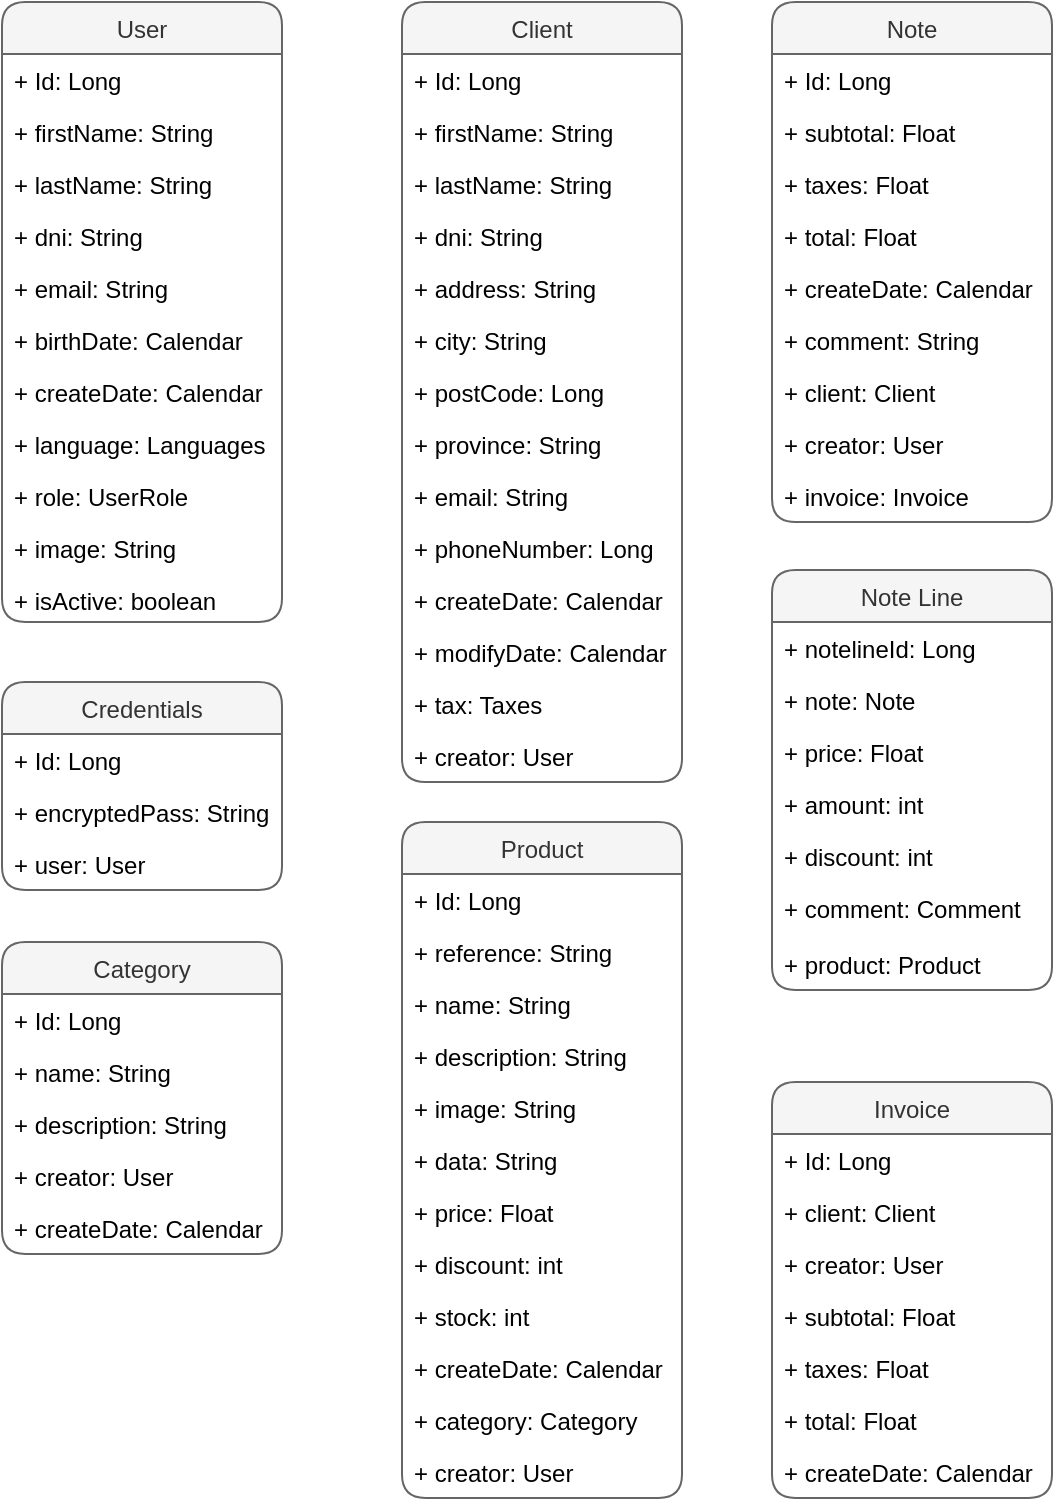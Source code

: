 <mxfile version="24.5.3" type="device">
  <diagram id="BhJOGTHFIrjspj1zJxho" name="Página-1">
    <mxGraphModel dx="954" dy="727" grid="1" gridSize="10" guides="1" tooltips="1" connect="1" arrows="1" fold="1" page="1" pageScale="1" pageWidth="1169" pageHeight="827" math="0" shadow="0">
      <root>
        <mxCell id="R_L7yZjYU0UdEFs5YOmf-0" />
        <mxCell id="R_L7yZjYU0UdEFs5YOmf-1" parent="R_L7yZjYU0UdEFs5YOmf-0" />
        <mxCell id="wE0jwtInwyvGlNps71K3-0" value="User" style="swimlane;fontStyle=0;childLayout=stackLayout;horizontal=1;startSize=26;horizontalStack=0;resizeParent=1;resizeParentMax=0;resizeLast=0;collapsible=1;marginBottom=0;rounded=1;fillColor=#f5f5f5;strokeColor=#666666;fontColor=#333333;" parent="R_L7yZjYU0UdEFs5YOmf-1" vertex="1">
          <mxGeometry x="200" y="90" width="140" height="310" as="geometry" />
        </mxCell>
        <mxCell id="wE0jwtInwyvGlNps71K3-1" value="+ Id: Long" style="text;strokeColor=none;fillColor=none;align=left;verticalAlign=top;spacingLeft=4;spacingRight=4;overflow=hidden;rotatable=0;points=[[0,0.5],[1,0.5]];portConstraint=eastwest;" parent="wE0jwtInwyvGlNps71K3-0" vertex="1">
          <mxGeometry y="26" width="140" height="26" as="geometry" />
        </mxCell>
        <mxCell id="wE0jwtInwyvGlNps71K3-7" value="+ firstName: String" style="text;strokeColor=none;fillColor=none;align=left;verticalAlign=top;spacingLeft=4;spacingRight=4;overflow=hidden;rotatable=0;points=[[0,0.5],[1,0.5]];portConstraint=eastwest;" parent="wE0jwtInwyvGlNps71K3-0" vertex="1">
          <mxGeometry y="52" width="140" height="26" as="geometry" />
        </mxCell>
        <mxCell id="wE0jwtInwyvGlNps71K3-6" value="+ lastName: String" style="text;strokeColor=none;fillColor=none;align=left;verticalAlign=top;spacingLeft=4;spacingRight=4;overflow=hidden;rotatable=0;points=[[0,0.5],[1,0.5]];portConstraint=eastwest;" parent="wE0jwtInwyvGlNps71K3-0" vertex="1">
          <mxGeometry y="78" width="140" height="26" as="geometry" />
        </mxCell>
        <mxCell id="wE0jwtInwyvGlNps71K3-8" value="+ dni: String" style="text;strokeColor=none;fillColor=none;align=left;verticalAlign=top;spacingLeft=4;spacingRight=4;overflow=hidden;rotatable=0;points=[[0,0.5],[1,0.5]];portConstraint=eastwest;" parent="wE0jwtInwyvGlNps71K3-0" vertex="1">
          <mxGeometry y="104" width="140" height="26" as="geometry" />
        </mxCell>
        <mxCell id="wE0jwtInwyvGlNps71K3-14" value="+ email: String" style="text;strokeColor=none;fillColor=none;align=left;verticalAlign=top;spacingLeft=4;spacingRight=4;overflow=hidden;rotatable=0;points=[[0,0.5],[1,0.5]];portConstraint=eastwest;" parent="wE0jwtInwyvGlNps71K3-0" vertex="1">
          <mxGeometry y="130" width="140" height="26" as="geometry" />
        </mxCell>
        <mxCell id="wE0jwtInwyvGlNps71K3-13" value="+ birthDate: Calendar" style="text;strokeColor=none;fillColor=none;align=left;verticalAlign=top;spacingLeft=4;spacingRight=4;overflow=hidden;rotatable=0;points=[[0,0.5],[1,0.5]];portConstraint=eastwest;" parent="wE0jwtInwyvGlNps71K3-0" vertex="1">
          <mxGeometry y="156" width="140" height="26" as="geometry" />
        </mxCell>
        <mxCell id="wE0jwtInwyvGlNps71K3-16" value="+ createDate: Calendar" style="text;strokeColor=none;fillColor=none;align=left;verticalAlign=top;spacingLeft=4;spacingRight=4;overflow=hidden;rotatable=0;points=[[0,0.5],[1,0.5]];portConstraint=eastwest;" parent="wE0jwtInwyvGlNps71K3-0" vertex="1">
          <mxGeometry y="182" width="140" height="26" as="geometry" />
        </mxCell>
        <mxCell id="wE0jwtInwyvGlNps71K3-15" value="+ language: Languages" style="text;strokeColor=none;fillColor=none;align=left;verticalAlign=top;spacingLeft=4;spacingRight=4;overflow=hidden;rotatable=0;points=[[0,0.5],[1,0.5]];portConstraint=eastwest;" parent="wE0jwtInwyvGlNps71K3-0" vertex="1">
          <mxGeometry y="208" width="140" height="26" as="geometry" />
        </mxCell>
        <mxCell id="wE0jwtInwyvGlNps71K3-17" value="+ role: UserRole" style="text;strokeColor=none;fillColor=none;align=left;verticalAlign=top;spacingLeft=4;spacingRight=4;overflow=hidden;rotatable=0;points=[[0,0.5],[1,0.5]];portConstraint=eastwest;" parent="wE0jwtInwyvGlNps71K3-0" vertex="1">
          <mxGeometry y="234" width="140" height="26" as="geometry" />
        </mxCell>
        <mxCell id="wE0jwtInwyvGlNps71K3-30" value="+ image: String" style="text;strokeColor=none;fillColor=none;align=left;verticalAlign=top;spacingLeft=4;spacingRight=4;overflow=hidden;rotatable=0;points=[[0,0.5],[1,0.5]];portConstraint=eastwest;" parent="wE0jwtInwyvGlNps71K3-0" vertex="1">
          <mxGeometry y="260" width="140" height="26" as="geometry" />
        </mxCell>
        <mxCell id="wE0jwtInwyvGlNps71K3-3" value="+ isActive: boolean" style="text;strokeColor=none;fillColor=none;align=left;verticalAlign=top;spacingLeft=4;spacingRight=4;overflow=hidden;rotatable=0;points=[[0,0.5],[1,0.5]];portConstraint=eastwest;" parent="wE0jwtInwyvGlNps71K3-0" vertex="1">
          <mxGeometry y="286" width="140" height="24" as="geometry" />
        </mxCell>
        <mxCell id="wE0jwtInwyvGlNps71K3-18" value="Client" style="swimlane;fontStyle=0;childLayout=stackLayout;horizontal=1;startSize=26;fillColor=#f5f5f5;horizontalStack=0;resizeParent=1;resizeParentMax=0;resizeLast=0;collapsible=1;marginBottom=0;strokeColor=#666666;rounded=1;fontColor=#333333;" parent="R_L7yZjYU0UdEFs5YOmf-1" vertex="1">
          <mxGeometry x="400" y="90" width="140" height="390" as="geometry" />
        </mxCell>
        <mxCell id="wE0jwtInwyvGlNps71K3-19" value="+ Id: Long" style="text;strokeColor=none;fillColor=none;align=left;verticalAlign=top;spacingLeft=4;spacingRight=4;overflow=hidden;rotatable=0;points=[[0,0.5],[1,0.5]];portConstraint=eastwest;" parent="wE0jwtInwyvGlNps71K3-18" vertex="1">
          <mxGeometry y="26" width="140" height="26" as="geometry" />
        </mxCell>
        <mxCell id="wE0jwtInwyvGlNps71K3-20" value="+ firstName: String" style="text;strokeColor=none;fillColor=none;align=left;verticalAlign=top;spacingLeft=4;spacingRight=4;overflow=hidden;rotatable=0;points=[[0,0.5],[1,0.5]];portConstraint=eastwest;" parent="wE0jwtInwyvGlNps71K3-18" vertex="1">
          <mxGeometry y="52" width="140" height="26" as="geometry" />
        </mxCell>
        <mxCell id="wE0jwtInwyvGlNps71K3-21" value="+ lastName: String" style="text;strokeColor=none;fillColor=none;align=left;verticalAlign=top;spacingLeft=4;spacingRight=4;overflow=hidden;rotatable=0;points=[[0,0.5],[1,0.5]];portConstraint=eastwest;" parent="wE0jwtInwyvGlNps71K3-18" vertex="1">
          <mxGeometry y="78" width="140" height="26" as="geometry" />
        </mxCell>
        <mxCell id="wE0jwtInwyvGlNps71K3-23" value="+ dni: String" style="text;strokeColor=none;fillColor=none;align=left;verticalAlign=top;spacingLeft=4;spacingRight=4;overflow=hidden;rotatable=0;points=[[0,0.5],[1,0.5]];portConstraint=eastwest;" parent="wE0jwtInwyvGlNps71K3-18" vertex="1">
          <mxGeometry y="104" width="140" height="26" as="geometry" />
        </mxCell>
        <mxCell id="wE0jwtInwyvGlNps71K3-24" value="+ address: String" style="text;strokeColor=none;fillColor=none;align=left;verticalAlign=top;spacingLeft=4;spacingRight=4;overflow=hidden;rotatable=0;points=[[0,0.5],[1,0.5]];portConstraint=eastwest;" parent="wE0jwtInwyvGlNps71K3-18" vertex="1">
          <mxGeometry y="130" width="140" height="26" as="geometry" />
        </mxCell>
        <mxCell id="wE0jwtInwyvGlNps71K3-25" value="+ city: String" style="text;strokeColor=none;fillColor=none;align=left;verticalAlign=top;spacingLeft=4;spacingRight=4;overflow=hidden;rotatable=0;points=[[0,0.5],[1,0.5]];portConstraint=eastwest;" parent="wE0jwtInwyvGlNps71K3-18" vertex="1">
          <mxGeometry y="156" width="140" height="26" as="geometry" />
        </mxCell>
        <mxCell id="wE0jwtInwyvGlNps71K3-32" value="+ postCode: Long" style="text;strokeColor=none;fillColor=none;align=left;verticalAlign=top;spacingLeft=4;spacingRight=4;overflow=hidden;rotatable=0;points=[[0,0.5],[1,0.5]];portConstraint=eastwest;" parent="wE0jwtInwyvGlNps71K3-18" vertex="1">
          <mxGeometry y="182" width="140" height="26" as="geometry" />
        </mxCell>
        <mxCell id="wE0jwtInwyvGlNps71K3-26" value="+ province: String" style="text;strokeColor=none;fillColor=none;align=left;verticalAlign=top;spacingLeft=4;spacingRight=4;overflow=hidden;rotatable=0;points=[[0,0.5],[1,0.5]];portConstraint=eastwest;" parent="wE0jwtInwyvGlNps71K3-18" vertex="1">
          <mxGeometry y="208" width="140" height="26" as="geometry" />
        </mxCell>
        <mxCell id="wE0jwtInwyvGlNps71K3-31" value="+ email: String" style="text;strokeColor=none;fillColor=none;align=left;verticalAlign=top;spacingLeft=4;spacingRight=4;overflow=hidden;rotatable=0;points=[[0,0.5],[1,0.5]];portConstraint=eastwest;" parent="wE0jwtInwyvGlNps71K3-18" vertex="1">
          <mxGeometry y="234" width="140" height="26" as="geometry" />
        </mxCell>
        <mxCell id="wE0jwtInwyvGlNps71K3-33" value="+ phoneNumber: Long" style="text;strokeColor=none;fillColor=none;align=left;verticalAlign=top;spacingLeft=4;spacingRight=4;overflow=hidden;rotatable=0;points=[[0,0.5],[1,0.5]];portConstraint=eastwest;" parent="wE0jwtInwyvGlNps71K3-18" vertex="1">
          <mxGeometry y="260" width="140" height="26" as="geometry" />
        </mxCell>
        <mxCell id="wE0jwtInwyvGlNps71K3-27" value="+ createDate: Calendar" style="text;strokeColor=none;fillColor=none;align=left;verticalAlign=top;spacingLeft=4;spacingRight=4;overflow=hidden;rotatable=0;points=[[0,0.5],[1,0.5]];portConstraint=eastwest;" parent="wE0jwtInwyvGlNps71K3-18" vertex="1">
          <mxGeometry y="286" width="140" height="26" as="geometry" />
        </mxCell>
        <mxCell id="HUtE5SCG09ycnYIVrhZ8-0" value="+ modifyDate: Calendar" style="text;strokeColor=none;fillColor=none;align=left;verticalAlign=top;spacingLeft=4;spacingRight=4;overflow=hidden;rotatable=0;points=[[0,0.5],[1,0.5]];portConstraint=eastwest;" vertex="1" parent="wE0jwtInwyvGlNps71K3-18">
          <mxGeometry y="312" width="140" height="26" as="geometry" />
        </mxCell>
        <mxCell id="HUtE5SCG09ycnYIVrhZ8-1" value="+ tax: Taxes" style="text;strokeColor=none;fillColor=none;align=left;verticalAlign=top;spacingLeft=4;spacingRight=4;overflow=hidden;rotatable=0;points=[[0,0.5],[1,0.5]];portConstraint=eastwest;" vertex="1" parent="wE0jwtInwyvGlNps71K3-18">
          <mxGeometry y="338" width="140" height="26" as="geometry" />
        </mxCell>
        <mxCell id="wE0jwtInwyvGlNps71K3-115" value="+ creator: User" style="text;strokeColor=none;fillColor=none;align=left;verticalAlign=top;spacingLeft=4;spacingRight=4;overflow=hidden;rotatable=0;points=[[0,0.5],[1,0.5]];portConstraint=eastwest;" parent="wE0jwtInwyvGlNps71K3-18" vertex="1">
          <mxGeometry y="364" width="140" height="26" as="geometry" />
        </mxCell>
        <mxCell id="wE0jwtInwyvGlNps71K3-34" value="Credentials" style="swimlane;fontStyle=0;childLayout=stackLayout;horizontal=1;startSize=26;fillColor=#f5f5f5;horizontalStack=0;resizeParent=1;resizeParentMax=0;resizeLast=0;collapsible=1;marginBottom=0;strokeColor=#666666;rounded=1;fontColor=#333333;" parent="R_L7yZjYU0UdEFs5YOmf-1" vertex="1">
          <mxGeometry x="200" y="430" width="140" height="104" as="geometry" />
        </mxCell>
        <mxCell id="wE0jwtInwyvGlNps71K3-35" value="+ Id: Long" style="text;strokeColor=none;fillColor=none;align=left;verticalAlign=top;spacingLeft=4;spacingRight=4;overflow=hidden;rotatable=0;points=[[0,0.5],[1,0.5]];portConstraint=eastwest;" parent="wE0jwtInwyvGlNps71K3-34" vertex="1">
          <mxGeometry y="26" width="140" height="26" as="geometry" />
        </mxCell>
        <mxCell id="wE0jwtInwyvGlNps71K3-36" value="+ encryptedPass: String" style="text;strokeColor=none;fillColor=none;align=left;verticalAlign=top;spacingLeft=4;spacingRight=4;overflow=hidden;rotatable=0;points=[[0,0.5],[1,0.5]];portConstraint=eastwest;" parent="wE0jwtInwyvGlNps71K3-34" vertex="1">
          <mxGeometry y="52" width="140" height="26" as="geometry" />
        </mxCell>
        <mxCell id="wE0jwtInwyvGlNps71K3-45" value="+ user: User" style="text;strokeColor=none;fillColor=none;align=left;verticalAlign=top;spacingLeft=4;spacingRight=4;overflow=hidden;rotatable=0;points=[[0,0.5],[1,0.5]];portConstraint=eastwest;" parent="wE0jwtInwyvGlNps71K3-34" vertex="1">
          <mxGeometry y="78" width="140" height="26" as="geometry" />
        </mxCell>
        <mxCell id="wE0jwtInwyvGlNps71K3-47" value="Category" style="swimlane;fontStyle=0;childLayout=stackLayout;horizontal=1;startSize=26;fillColor=#f5f5f5;horizontalStack=0;resizeParent=1;resizeParentMax=0;resizeLast=0;collapsible=1;marginBottom=0;strokeColor=#666666;rounded=1;fontColor=#333333;" parent="R_L7yZjYU0UdEFs5YOmf-1" vertex="1">
          <mxGeometry x="200" y="560" width="140" height="156" as="geometry" />
        </mxCell>
        <mxCell id="wE0jwtInwyvGlNps71K3-48" value="+ Id: Long" style="text;strokeColor=none;fillColor=none;align=left;verticalAlign=top;spacingLeft=4;spacingRight=4;overflow=hidden;rotatable=0;points=[[0,0.5],[1,0.5]];portConstraint=eastwest;" parent="wE0jwtInwyvGlNps71K3-47" vertex="1">
          <mxGeometry y="26" width="140" height="26" as="geometry" />
        </mxCell>
        <mxCell id="wE0jwtInwyvGlNps71K3-49" value="+ name: String" style="text;strokeColor=none;fillColor=none;align=left;verticalAlign=top;spacingLeft=4;spacingRight=4;overflow=hidden;rotatable=0;points=[[0,0.5],[1,0.5]];portConstraint=eastwest;" parent="wE0jwtInwyvGlNps71K3-47" vertex="1">
          <mxGeometry y="52" width="140" height="26" as="geometry" />
        </mxCell>
        <mxCell id="wE0jwtInwyvGlNps71K3-50" value="+ description: String" style="text;strokeColor=none;fillColor=none;align=left;verticalAlign=top;spacingLeft=4;spacingRight=4;overflow=hidden;rotatable=0;points=[[0,0.5],[1,0.5]];portConstraint=eastwest;" parent="wE0jwtInwyvGlNps71K3-47" vertex="1">
          <mxGeometry y="78" width="140" height="26" as="geometry" />
        </mxCell>
        <mxCell id="wE0jwtInwyvGlNps71K3-51" value="+ creator: User" style="text;strokeColor=none;fillColor=none;align=left;verticalAlign=top;spacingLeft=4;spacingRight=4;overflow=hidden;rotatable=0;points=[[0,0.5],[1,0.5]];portConstraint=eastwest;" parent="wE0jwtInwyvGlNps71K3-47" vertex="1">
          <mxGeometry y="104" width="140" height="26" as="geometry" />
        </mxCell>
        <mxCell id="wE0jwtInwyvGlNps71K3-58" value="+ createDate: Calendar" style="text;strokeColor=none;fillColor=none;align=left;verticalAlign=top;spacingLeft=4;spacingRight=4;overflow=hidden;rotatable=0;points=[[0,0.5],[1,0.5]];portConstraint=eastwest;" parent="wE0jwtInwyvGlNps71K3-47" vertex="1">
          <mxGeometry y="130" width="140" height="26" as="geometry" />
        </mxCell>
        <mxCell id="wE0jwtInwyvGlNps71K3-65" value="Product" style="swimlane;fontStyle=0;childLayout=stackLayout;horizontal=1;startSize=26;fillColor=#f5f5f5;horizontalStack=0;resizeParent=1;resizeParentMax=0;resizeLast=0;collapsible=1;marginBottom=0;strokeColor=#666666;rounded=1;fontColor=#333333;" parent="R_L7yZjYU0UdEFs5YOmf-1" vertex="1">
          <mxGeometry x="400" y="500" width="140" height="338" as="geometry" />
        </mxCell>
        <mxCell id="wE0jwtInwyvGlNps71K3-66" value="+ Id: Long" style="text;strokeColor=none;fillColor=none;align=left;verticalAlign=top;spacingLeft=4;spacingRight=4;overflow=hidden;rotatable=0;points=[[0,0.5],[1,0.5]];portConstraint=eastwest;" parent="wE0jwtInwyvGlNps71K3-65" vertex="1">
          <mxGeometry y="26" width="140" height="26" as="geometry" />
        </mxCell>
        <mxCell id="wE0jwtInwyvGlNps71K3-67" value="+ reference: String" style="text;strokeColor=none;fillColor=none;align=left;verticalAlign=top;spacingLeft=4;spacingRight=4;overflow=hidden;rotatable=0;points=[[0,0.5],[1,0.5]];portConstraint=eastwest;" parent="wE0jwtInwyvGlNps71K3-65" vertex="1">
          <mxGeometry y="52" width="140" height="26" as="geometry" />
        </mxCell>
        <mxCell id="8Wr_wCuDGu9J0x5EEjFK-3" value="+ name: String" style="text;strokeColor=none;fillColor=none;align=left;verticalAlign=top;spacingLeft=4;spacingRight=4;overflow=hidden;rotatable=0;points=[[0,0.5],[1,0.5]];portConstraint=eastwest;" parent="wE0jwtInwyvGlNps71K3-65" vertex="1">
          <mxGeometry y="78" width="140" height="26" as="geometry" />
        </mxCell>
        <mxCell id="wE0jwtInwyvGlNps71K3-77" value="+ description: String" style="text;strokeColor=none;fillColor=none;align=left;verticalAlign=top;spacingLeft=4;spacingRight=4;overflow=hidden;rotatable=0;points=[[0,0.5],[1,0.5]];portConstraint=eastwest;" parent="wE0jwtInwyvGlNps71K3-65" vertex="1">
          <mxGeometry y="104" width="140" height="26" as="geometry" />
        </mxCell>
        <mxCell id="wE0jwtInwyvGlNps71K3-79" value="+ image: String" style="text;strokeColor=none;fillColor=none;align=left;verticalAlign=top;spacingLeft=4;spacingRight=4;overflow=hidden;rotatable=0;points=[[0,0.5],[1,0.5]];portConstraint=eastwest;" parent="wE0jwtInwyvGlNps71K3-65" vertex="1">
          <mxGeometry y="130" width="140" height="26" as="geometry" />
        </mxCell>
        <mxCell id="HUtE5SCG09ycnYIVrhZ8-2" value="+ data: String" style="text;strokeColor=none;fillColor=none;align=left;verticalAlign=top;spacingLeft=4;spacingRight=4;overflow=hidden;rotatable=0;points=[[0,0.5],[1,0.5]];portConstraint=eastwest;" vertex="1" parent="wE0jwtInwyvGlNps71K3-65">
          <mxGeometry y="156" width="140" height="26" as="geometry" />
        </mxCell>
        <mxCell id="wE0jwtInwyvGlNps71K3-68" value="+ price: Float" style="text;strokeColor=none;fillColor=none;align=left;verticalAlign=top;spacingLeft=4;spacingRight=4;overflow=hidden;rotatable=0;points=[[0,0.5],[1,0.5]];portConstraint=eastwest;" parent="wE0jwtInwyvGlNps71K3-65" vertex="1">
          <mxGeometry y="182" width="140" height="26" as="geometry" />
        </mxCell>
        <mxCell id="wE0jwtInwyvGlNps71K3-69" value="+ discount: int" style="text;strokeColor=none;fillColor=none;align=left;verticalAlign=top;spacingLeft=4;spacingRight=4;overflow=hidden;rotatable=0;points=[[0,0.5],[1,0.5]];portConstraint=eastwest;" parent="wE0jwtInwyvGlNps71K3-65" vertex="1">
          <mxGeometry y="208" width="140" height="26" as="geometry" />
        </mxCell>
        <mxCell id="wE0jwtInwyvGlNps71K3-70" value="+ stock: int" style="text;strokeColor=none;fillColor=none;align=left;verticalAlign=top;spacingLeft=4;spacingRight=4;overflow=hidden;rotatable=0;points=[[0,0.5],[1,0.5]];portConstraint=eastwest;" parent="wE0jwtInwyvGlNps71K3-65" vertex="1">
          <mxGeometry y="234" width="140" height="26" as="geometry" />
        </mxCell>
        <mxCell id="wE0jwtInwyvGlNps71K3-76" value="+ createDate: Calendar" style="text;strokeColor=none;fillColor=none;align=left;verticalAlign=top;spacingLeft=4;spacingRight=4;overflow=hidden;rotatable=0;points=[[0,0.5],[1,0.5]];portConstraint=eastwest;" parent="wE0jwtInwyvGlNps71K3-65" vertex="1">
          <mxGeometry y="260" width="140" height="26" as="geometry" />
        </mxCell>
        <mxCell id="wE0jwtInwyvGlNps71K3-75" value="+ category: Category" style="text;strokeColor=none;fillColor=none;align=left;verticalAlign=top;spacingLeft=4;spacingRight=4;overflow=hidden;rotatable=0;points=[[0,0.5],[1,0.5]];portConstraint=eastwest;" parent="wE0jwtInwyvGlNps71K3-65" vertex="1">
          <mxGeometry y="286" width="140" height="26" as="geometry" />
        </mxCell>
        <mxCell id="wE0jwtInwyvGlNps71K3-78" value="+ creator: User" style="text;strokeColor=none;fillColor=none;align=left;verticalAlign=top;spacingLeft=4;spacingRight=4;overflow=hidden;rotatable=0;points=[[0,0.5],[1,0.5]];portConstraint=eastwest;" parent="wE0jwtInwyvGlNps71K3-65" vertex="1">
          <mxGeometry y="312" width="140" height="26" as="geometry" />
        </mxCell>
        <mxCell id="wE0jwtInwyvGlNps71K3-80" value="Note" style="swimlane;fontStyle=0;childLayout=stackLayout;horizontal=1;startSize=26;fillColor=#f5f5f5;horizontalStack=0;resizeParent=1;resizeParentMax=0;resizeLast=0;collapsible=1;marginBottom=0;strokeColor=#666666;rounded=1;fontColor=#333333;" parent="R_L7yZjYU0UdEFs5YOmf-1" vertex="1">
          <mxGeometry x="585" y="90" width="140" height="260" as="geometry" />
        </mxCell>
        <mxCell id="wE0jwtInwyvGlNps71K3-81" value="+ Id: Long" style="text;strokeColor=none;fillColor=none;align=left;verticalAlign=top;spacingLeft=4;spacingRight=4;overflow=hidden;rotatable=0;points=[[0,0.5],[1,0.5]];portConstraint=eastwest;" parent="wE0jwtInwyvGlNps71K3-80" vertex="1">
          <mxGeometry y="26" width="140" height="26" as="geometry" />
        </mxCell>
        <mxCell id="wE0jwtInwyvGlNps71K3-85" value="+ subtotal: Float" style="text;strokeColor=none;fillColor=none;align=left;verticalAlign=top;spacingLeft=4;spacingRight=4;overflow=hidden;rotatable=0;points=[[0,0.5],[1,0.5]];portConstraint=eastwest;" parent="wE0jwtInwyvGlNps71K3-80" vertex="1">
          <mxGeometry y="52" width="140" height="26" as="geometry" />
        </mxCell>
        <mxCell id="wE0jwtInwyvGlNps71K3-91" value="+ taxes: Float" style="text;strokeColor=none;fillColor=none;align=left;verticalAlign=top;spacingLeft=4;spacingRight=4;overflow=hidden;rotatable=0;points=[[0,0.5],[1,0.5]];portConstraint=eastwest;" parent="wE0jwtInwyvGlNps71K3-80" vertex="1">
          <mxGeometry y="78" width="140" height="26" as="geometry" />
        </mxCell>
        <mxCell id="wE0jwtInwyvGlNps71K3-92" value="+ total: Float" style="text;strokeColor=none;fillColor=none;align=left;verticalAlign=top;spacingLeft=4;spacingRight=4;overflow=hidden;rotatable=0;points=[[0,0.5],[1,0.5]];portConstraint=eastwest;" parent="wE0jwtInwyvGlNps71K3-80" vertex="1">
          <mxGeometry y="104" width="140" height="26" as="geometry" />
        </mxCell>
        <mxCell id="wE0jwtInwyvGlNps71K3-90" value="+ createDate: Calendar" style="text;strokeColor=none;fillColor=none;align=left;verticalAlign=top;spacingLeft=4;spacingRight=4;overflow=hidden;rotatable=0;points=[[0,0.5],[1,0.5]];portConstraint=eastwest;" parent="wE0jwtInwyvGlNps71K3-80" vertex="1">
          <mxGeometry y="130" width="140" height="26" as="geometry" />
        </mxCell>
        <mxCell id="8Wr_wCuDGu9J0x5EEjFK-1" value="+ comment: String" style="text;strokeColor=none;fillColor=none;align=left;verticalAlign=top;spacingLeft=4;spacingRight=4;overflow=hidden;rotatable=0;points=[[0,0.5],[1,0.5]];portConstraint=eastwest;" parent="wE0jwtInwyvGlNps71K3-80" vertex="1">
          <mxGeometry y="156" width="140" height="26" as="geometry" />
        </mxCell>
        <mxCell id="wE0jwtInwyvGlNps71K3-88" value="+ client: Client" style="text;strokeColor=none;fillColor=none;align=left;verticalAlign=top;spacingLeft=4;spacingRight=4;overflow=hidden;rotatable=0;points=[[0,0.5],[1,0.5]];portConstraint=eastwest;" parent="wE0jwtInwyvGlNps71K3-80" vertex="1">
          <mxGeometry y="182" width="140" height="26" as="geometry" />
        </mxCell>
        <mxCell id="wE0jwtInwyvGlNps71K3-89" value="+ creator: User" style="text;strokeColor=none;fillColor=none;align=left;verticalAlign=top;spacingLeft=4;spacingRight=4;overflow=hidden;rotatable=0;points=[[0,0.5],[1,0.5]];portConstraint=eastwest;" parent="wE0jwtInwyvGlNps71K3-80" vertex="1">
          <mxGeometry y="208" width="140" height="26" as="geometry" />
        </mxCell>
        <mxCell id="wE0jwtInwyvGlNps71K3-113" value="+ invoice: Invoice" style="text;strokeColor=none;fillColor=none;align=left;verticalAlign=top;spacingLeft=4;spacingRight=4;overflow=hidden;rotatable=0;points=[[0,0.5],[1,0.5]];portConstraint=eastwest;" parent="wE0jwtInwyvGlNps71K3-80" vertex="1">
          <mxGeometry y="234" width="140" height="26" as="geometry" />
        </mxCell>
        <mxCell id="wE0jwtInwyvGlNps71K3-93" value="Note Line" style="swimlane;fontStyle=0;childLayout=stackLayout;horizontal=1;startSize=26;fillColor=#f5f5f5;horizontalStack=0;resizeParent=1;resizeParentMax=0;resizeLast=0;collapsible=1;marginBottom=0;strokeColor=#666666;rounded=1;fontColor=#333333;" parent="R_L7yZjYU0UdEFs5YOmf-1" vertex="1">
          <mxGeometry x="585" y="374" width="140" height="210" as="geometry" />
        </mxCell>
        <mxCell id="wE0jwtInwyvGlNps71K3-94" value="+ notelineId: Long" style="text;strokeColor=none;fillColor=none;align=left;verticalAlign=top;spacingLeft=4;spacingRight=4;overflow=hidden;rotatable=0;points=[[0,0.5],[1,0.5]];portConstraint=eastwest;" parent="wE0jwtInwyvGlNps71K3-93" vertex="1">
          <mxGeometry y="26" width="140" height="26" as="geometry" />
        </mxCell>
        <mxCell id="wE0jwtInwyvGlNps71K3-114" value="+ note: Note" style="text;strokeColor=none;fillColor=none;align=left;verticalAlign=top;spacingLeft=4;spacingRight=4;overflow=hidden;rotatable=0;points=[[0,0.5],[1,0.5]];portConstraint=eastwest;" parent="wE0jwtInwyvGlNps71K3-93" vertex="1">
          <mxGeometry y="52" width="140" height="26" as="geometry" />
        </mxCell>
        <mxCell id="wE0jwtInwyvGlNps71K3-95" value="+ price: Float" style="text;strokeColor=none;fillColor=none;align=left;verticalAlign=top;spacingLeft=4;spacingRight=4;overflow=hidden;rotatable=0;points=[[0,0.5],[1,0.5]];portConstraint=eastwest;" parent="wE0jwtInwyvGlNps71K3-93" vertex="1">
          <mxGeometry y="78" width="140" height="26" as="geometry" />
        </mxCell>
        <mxCell id="8Wr_wCuDGu9J0x5EEjFK-2" value="+ amount: int" style="text;strokeColor=none;fillColor=none;align=left;verticalAlign=top;spacingLeft=4;spacingRight=4;overflow=hidden;rotatable=0;points=[[0,0.5],[1,0.5]];portConstraint=eastwest;" parent="wE0jwtInwyvGlNps71K3-93" vertex="1">
          <mxGeometry y="104" width="140" height="26" as="geometry" />
        </mxCell>
        <mxCell id="wE0jwtInwyvGlNps71K3-102" value="+ discount: int" style="text;strokeColor=none;fillColor=none;align=left;verticalAlign=top;spacingLeft=4;spacingRight=4;overflow=hidden;rotatable=0;points=[[0,0.5],[1,0.5]];portConstraint=eastwest;" parent="wE0jwtInwyvGlNps71K3-93" vertex="1">
          <mxGeometry y="130" width="140" height="26" as="geometry" />
        </mxCell>
        <mxCell id="wE0jwtInwyvGlNps71K3-103" value="+ comment: Comment" style="text;strokeColor=none;fillColor=none;align=left;verticalAlign=top;spacingLeft=4;spacingRight=4;overflow=hidden;rotatable=0;points=[[0,0.5],[1,0.5]];portConstraint=eastwest;" parent="wE0jwtInwyvGlNps71K3-93" vertex="1">
          <mxGeometry y="156" width="140" height="28" as="geometry" />
        </mxCell>
        <mxCell id="wE0jwtInwyvGlNps71K3-101" value="+ product: Product" style="text;strokeColor=none;fillColor=none;align=left;verticalAlign=top;spacingLeft=4;spacingRight=4;overflow=hidden;rotatable=0;points=[[0,0.5],[1,0.5]];portConstraint=eastwest;" parent="wE0jwtInwyvGlNps71K3-93" vertex="1">
          <mxGeometry y="184" width="140" height="26" as="geometry" />
        </mxCell>
        <mxCell id="wE0jwtInwyvGlNps71K3-105" value="Invoice" style="swimlane;fontStyle=0;childLayout=stackLayout;horizontal=1;startSize=26;fillColor=#f5f5f5;horizontalStack=0;resizeParent=1;resizeParentMax=0;resizeLast=0;collapsible=1;marginBottom=0;strokeColor=#666666;rounded=1;fontColor=#333333;" parent="R_L7yZjYU0UdEFs5YOmf-1" vertex="1">
          <mxGeometry x="585" y="630" width="140" height="208" as="geometry" />
        </mxCell>
        <mxCell id="wE0jwtInwyvGlNps71K3-106" value="+ Id: Long" style="text;strokeColor=none;fillColor=none;align=left;verticalAlign=top;spacingLeft=4;spacingRight=4;overflow=hidden;rotatable=0;points=[[0,0.5],[1,0.5]];portConstraint=eastwest;" parent="wE0jwtInwyvGlNps71K3-105" vertex="1">
          <mxGeometry y="26" width="140" height="26" as="geometry" />
        </mxCell>
        <mxCell id="wE0jwtInwyvGlNps71K3-107" value="+ client: Client" style="text;strokeColor=none;fillColor=none;align=left;verticalAlign=top;spacingLeft=4;spacingRight=4;overflow=hidden;rotatable=0;points=[[0,0.5],[1,0.5]];portConstraint=eastwest;" parent="wE0jwtInwyvGlNps71K3-105" vertex="1">
          <mxGeometry y="52" width="140" height="26" as="geometry" />
        </mxCell>
        <mxCell id="wE0jwtInwyvGlNps71K3-108" value="+ creator: User" style="text;strokeColor=none;fillColor=none;align=left;verticalAlign=top;spacingLeft=4;spacingRight=4;overflow=hidden;rotatable=0;points=[[0,0.5],[1,0.5]];portConstraint=eastwest;" parent="wE0jwtInwyvGlNps71K3-105" vertex="1">
          <mxGeometry y="78" width="140" height="26" as="geometry" />
        </mxCell>
        <mxCell id="wE0jwtInwyvGlNps71K3-109" value="+ subtotal: Float" style="text;strokeColor=none;fillColor=none;align=left;verticalAlign=top;spacingLeft=4;spacingRight=4;overflow=hidden;rotatable=0;points=[[0,0.5],[1,0.5]];portConstraint=eastwest;" parent="wE0jwtInwyvGlNps71K3-105" vertex="1">
          <mxGeometry y="104" width="140" height="26" as="geometry" />
        </mxCell>
        <mxCell id="wE0jwtInwyvGlNps71K3-110" value="+ taxes: Float" style="text;strokeColor=none;fillColor=none;align=left;verticalAlign=top;spacingLeft=4;spacingRight=4;overflow=hidden;rotatable=0;points=[[0,0.5],[1,0.5]];portConstraint=eastwest;" parent="wE0jwtInwyvGlNps71K3-105" vertex="1">
          <mxGeometry y="130" width="140" height="26" as="geometry" />
        </mxCell>
        <mxCell id="wE0jwtInwyvGlNps71K3-111" value="+ total: Float" style="text;strokeColor=none;fillColor=none;align=left;verticalAlign=top;spacingLeft=4;spacingRight=4;overflow=hidden;rotatable=0;points=[[0,0.5],[1,0.5]];portConstraint=eastwest;" parent="wE0jwtInwyvGlNps71K3-105" vertex="1">
          <mxGeometry y="156" width="140" height="26" as="geometry" />
        </mxCell>
        <mxCell id="wE0jwtInwyvGlNps71K3-112" value="+ createDate: Calendar" style="text;strokeColor=none;fillColor=none;align=left;verticalAlign=top;spacingLeft=4;spacingRight=4;overflow=hidden;rotatable=0;points=[[0,0.5],[1,0.5]];portConstraint=eastwest;" parent="wE0jwtInwyvGlNps71K3-105" vertex="1">
          <mxGeometry y="182" width="140" height="26" as="geometry" />
        </mxCell>
      </root>
    </mxGraphModel>
  </diagram>
</mxfile>

